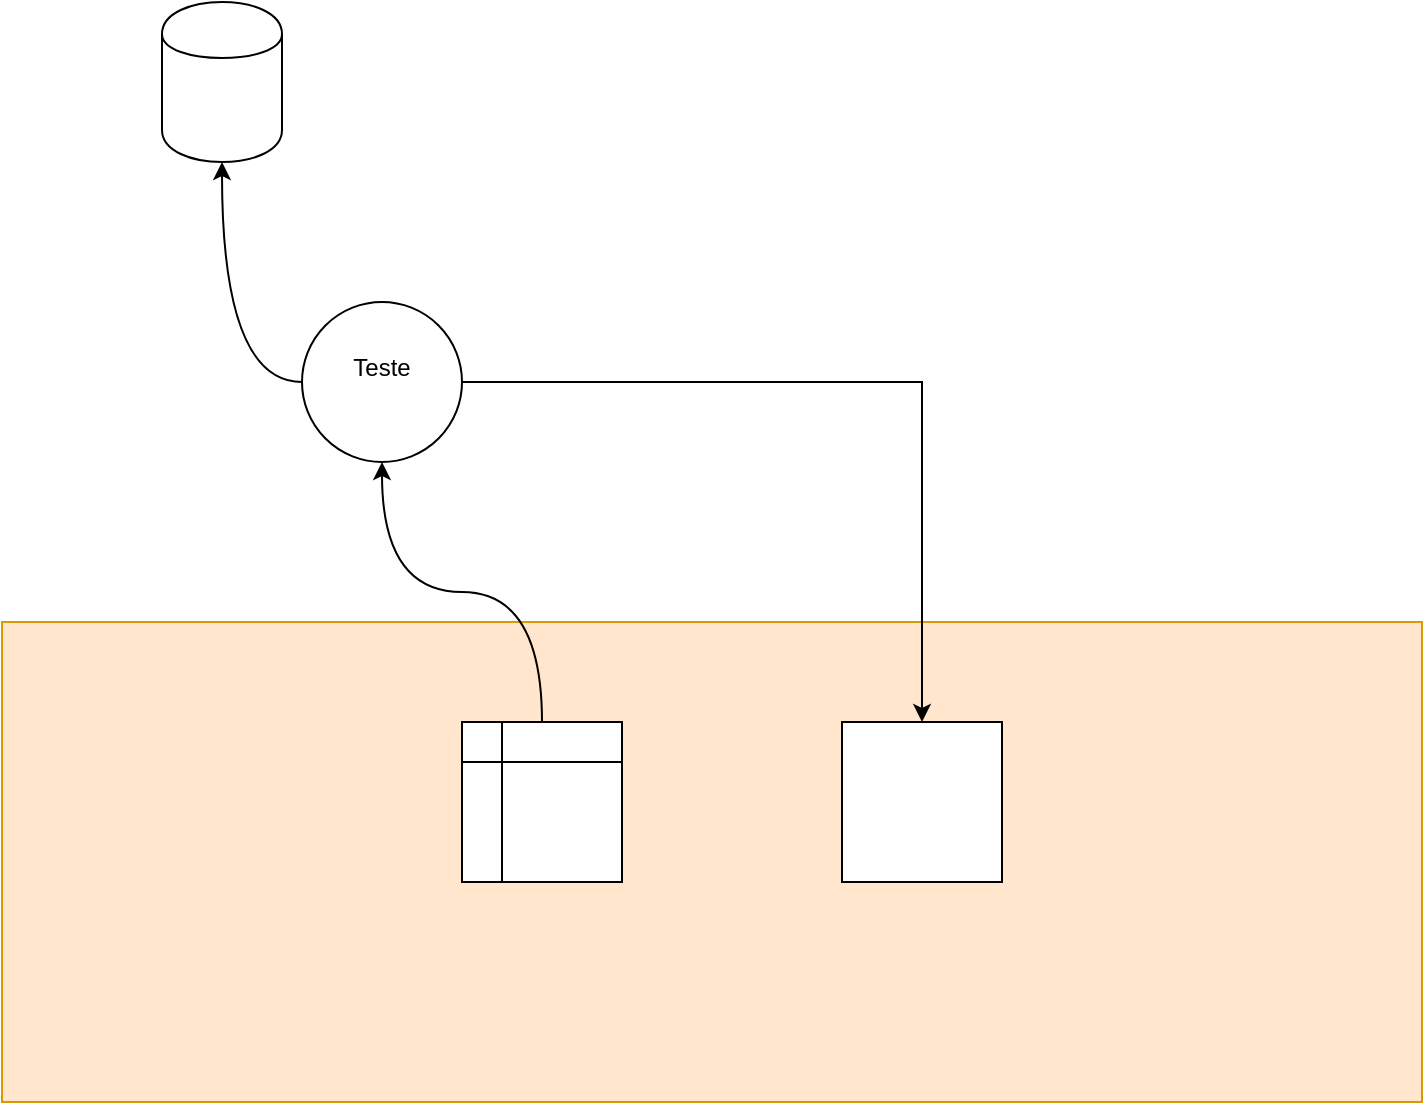 <mxfile version="14.5.1" type="github"><diagram id="j-qvapfAAk0SjN3gYGrR" name="Page-1"><mxGraphModel dx="2062" dy="773" grid="1" gridSize="10" guides="1" tooltips="1" connect="1" arrows="1" fold="1" page="1" pageScale="1" pageWidth="12000" pageHeight="13000" math="0" shadow="0"><root><mxCell id="0"/><mxCell id="1" parent="0"/><mxCell id="SdgMiYX9o6i78qaug0M2-9" value="" style="rounded=0;whiteSpace=wrap;html=1;fillColor=#ffe6cc;strokeColor=#d79b00;" parent="1" vertex="1"><mxGeometry x="50" y="340" width="710" height="240" as="geometry"/></mxCell><mxCell id="SdgMiYX9o6i78qaug0M2-3" style="edgeStyle=orthogonalEdgeStyle;rounded=0;orthogonalLoop=1;jettySize=auto;html=1;" parent="1" source="SdgMiYX9o6i78qaug0M2-1" target="SdgMiYX9o6i78qaug0M2-2" edge="1"><mxGeometry relative="1" as="geometry"/></mxCell><mxCell id="SdgMiYX9o6i78qaug0M2-6" value="" style="edgeStyle=orthogonalEdgeStyle;curved=1;rounded=0;orthogonalLoop=1;jettySize=auto;html=1;" parent="1" source="SdgMiYX9o6i78qaug0M2-1" target="SdgMiYX9o6i78qaug0M2-5" edge="1"><mxGeometry relative="1" as="geometry"/></mxCell><UserObject label="&lt;div&gt;Teste&lt;/div&gt;&lt;div&gt;&lt;br&gt;&lt;/div&gt;" tooltip="Add a tooltip&#xA;&#xA;Tooltips are added using the menu.&#xA;&#xA;    Select a shape or image.&#xA;    Click Edit &gt; Edit Tooltip.&#xA;    Enter the text you want to display when someone hovers over the shape or image and click Apply.&#xA;&#xA;After you have saved your diagram and Confluence page (if you are using it), when a reader hovers over an area with your tooltip, it will be displayed as below.&#xA;&#xA;Edit a tooltip in draw.io&#xA;&#xA;If you look at the embedded draw.io diagram above – you’ll be able to see the tooltips and follow the links.&#xA;&#xA;We’ve made the diagram easier for viewers to interact with and understand. Now, let’s make our lives easier – you can create a custom shape library with the shapes you use most often." id="SdgMiYX9o6i78qaug0M2-1"><mxCell style="ellipse;whiteSpace=wrap;html=1;aspect=fixed;" parent="1" vertex="1"><mxGeometry x="200" y="180" width="80" height="80" as="geometry"/></mxCell></UserObject><mxCell id="SdgMiYX9o6i78qaug0M2-2" value="" style="whiteSpace=wrap;html=1;aspect=fixed;" parent="1" vertex="1"><mxGeometry x="470" y="390" width="80" height="80" as="geometry"/></mxCell><mxCell id="SdgMiYX9o6i78qaug0M2-7" value="" style="edgeStyle=orthogonalEdgeStyle;curved=1;rounded=0;orthogonalLoop=1;jettySize=auto;html=1;" parent="1" source="SdgMiYX9o6i78qaug0M2-4" target="SdgMiYX9o6i78qaug0M2-1" edge="1"><mxGeometry relative="1" as="geometry"/></mxCell><mxCell id="SdgMiYX9o6i78qaug0M2-4" value="" style="shape=internalStorage;whiteSpace=wrap;html=1;backgroundOutline=1;" parent="1" vertex="1"><mxGeometry x="280" y="390" width="80" height="80" as="geometry"/></mxCell><mxCell id="SdgMiYX9o6i78qaug0M2-5" value="" style="shape=cylinder;whiteSpace=wrap;html=1;boundedLbl=1;backgroundOutline=1;" parent="1" vertex="1"><mxGeometry x="130" y="30" width="60" height="80" as="geometry"/></mxCell></root></mxGraphModel></diagram></mxfile>